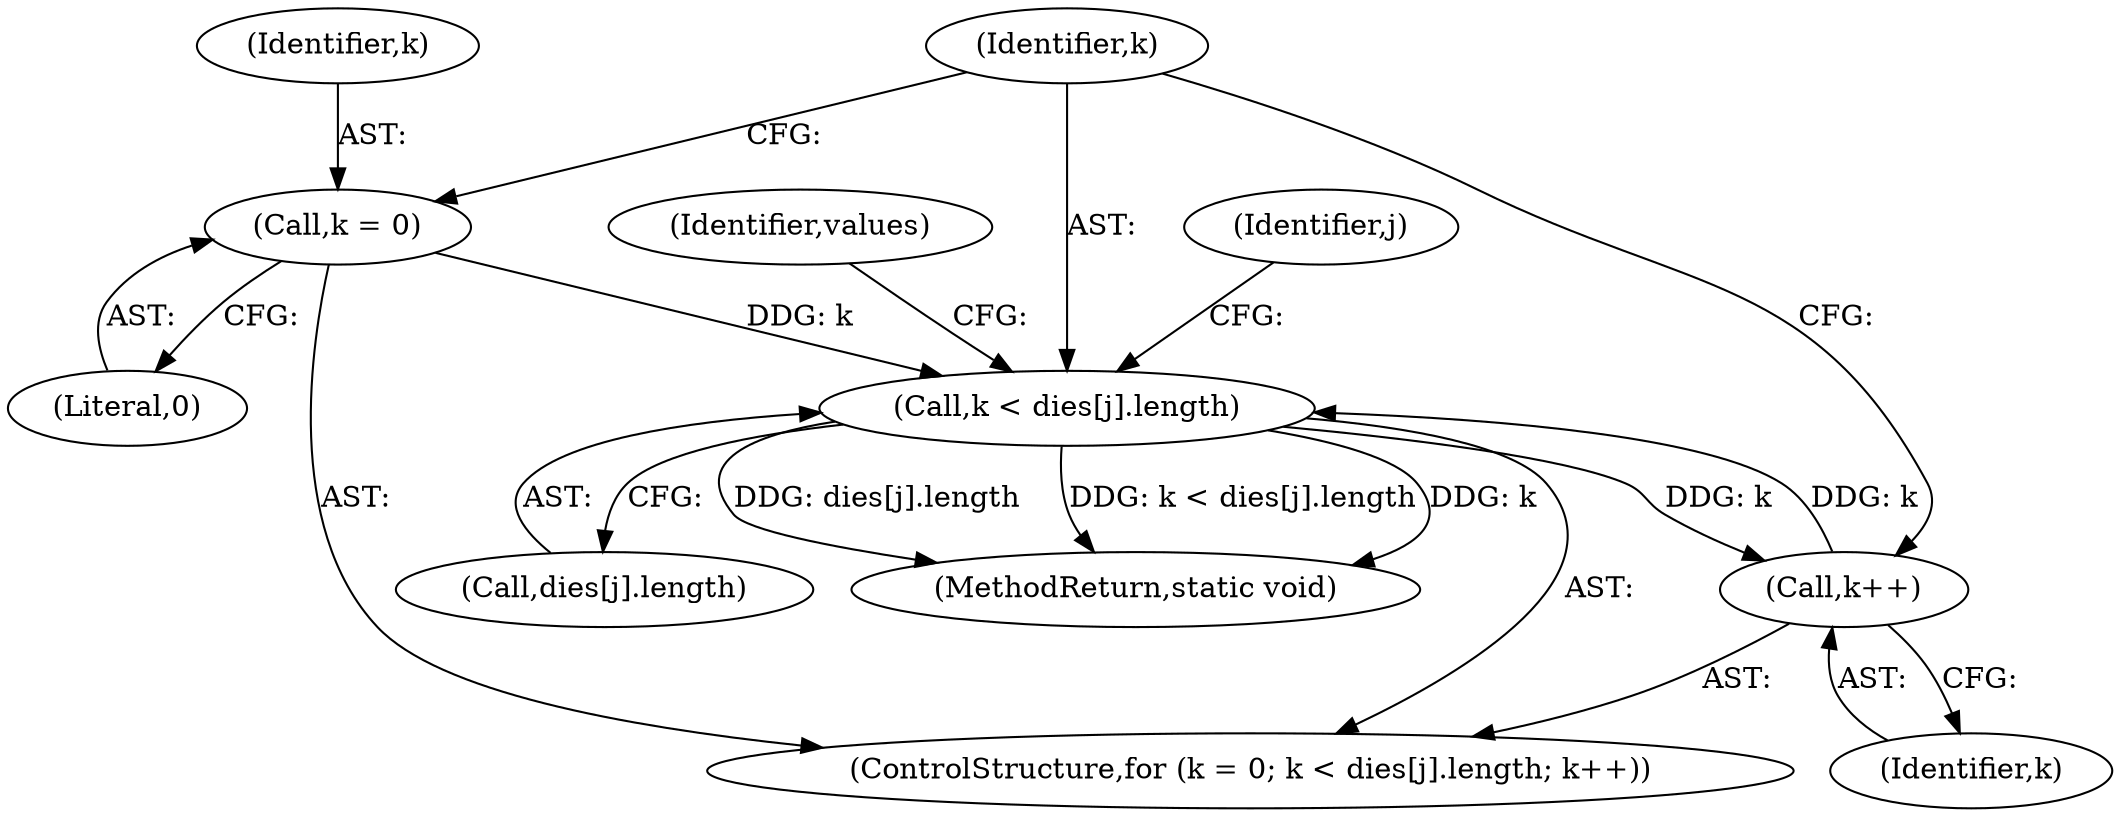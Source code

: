 digraph "0_radare2_2ca9ab45891b6ae8e32b6c28c81eebca059cbe5d@array" {
"1000278" [label="(Call,k < dies[j].length)"];
"1000285" [label="(Call,k++)"];
"1000278" [label="(Call,k < dies[j].length)"];
"1000275" [label="(Call,k = 0)"];
"1000277" [label="(Literal,0)"];
"1000276" [label="(Identifier,k)"];
"1000286" [label="(Identifier,k)"];
"1000210" [label="(Identifier,j)"];
"1000280" [label="(Call,dies[j].length)"];
"1000278" [label="(Call,k < dies[j].length)"];
"1000292" [label="(Identifier,values)"];
"1000285" [label="(Call,k++)"];
"1000275" [label="(Call,k = 0)"];
"1000338" [label="(MethodReturn,static void)"];
"1000274" [label="(ControlStructure,for (k = 0; k < dies[j].length; k++))"];
"1000279" [label="(Identifier,k)"];
"1000278" -> "1000274"  [label="AST: "];
"1000278" -> "1000280"  [label="CFG: "];
"1000279" -> "1000278"  [label="AST: "];
"1000280" -> "1000278"  [label="AST: "];
"1000292" -> "1000278"  [label="CFG: "];
"1000210" -> "1000278"  [label="CFG: "];
"1000278" -> "1000338"  [label="DDG: dies[j].length"];
"1000278" -> "1000338"  [label="DDG: k < dies[j].length"];
"1000278" -> "1000338"  [label="DDG: k"];
"1000285" -> "1000278"  [label="DDG: k"];
"1000275" -> "1000278"  [label="DDG: k"];
"1000278" -> "1000285"  [label="DDG: k"];
"1000285" -> "1000274"  [label="AST: "];
"1000285" -> "1000286"  [label="CFG: "];
"1000286" -> "1000285"  [label="AST: "];
"1000279" -> "1000285"  [label="CFG: "];
"1000275" -> "1000274"  [label="AST: "];
"1000275" -> "1000277"  [label="CFG: "];
"1000276" -> "1000275"  [label="AST: "];
"1000277" -> "1000275"  [label="AST: "];
"1000279" -> "1000275"  [label="CFG: "];
}
